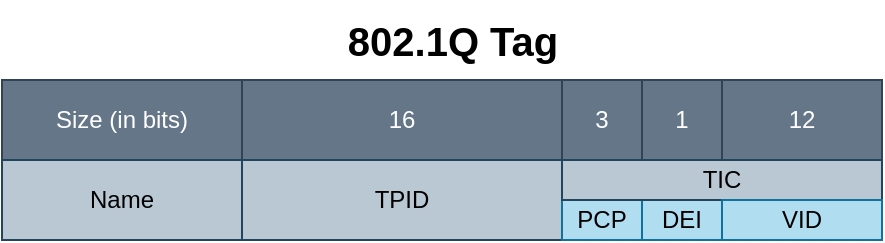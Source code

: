 <mxfile version="20.2.7" type="device"><diagram id="ebjXgC3LN9LbdOpVxdJU" name="Page-1"><mxGraphModel dx="1422" dy="780" grid="1" gridSize="10" guides="1" tooltips="1" connect="1" arrows="1" fold="1" page="1" pageScale="1" pageWidth="850" pageHeight="1100" background="#ffffff" math="0" shadow="0"><root><mxCell id="0"/><mxCell id="1" parent="0"/><mxCell id="Uexo1GUIEOW4eWCBn4lK-1" value="Size (in bits)" style="rounded=0;whiteSpace=wrap;html=1;fillColor=#647687;strokeColor=#314354;fontColor=#ffffff;" vertex="1" parent="1"><mxGeometry x="200" y="80" width="120" height="40" as="geometry"/></mxCell><mxCell id="Uexo1GUIEOW4eWCBn4lK-3" value="Name" style="rounded=0;whiteSpace=wrap;html=1;fillColor=#bac8d3;strokeColor=#23445d;" vertex="1" parent="1"><mxGeometry x="200" y="120" width="120" height="40" as="geometry"/></mxCell><mxCell id="Uexo1GUIEOW4eWCBn4lK-4" value="16" style="rounded=0;whiteSpace=wrap;html=1;fillColor=#647687;strokeColor=#314354;fontColor=#ffffff;" vertex="1" parent="1"><mxGeometry x="320" y="80" width="160" height="40" as="geometry"/></mxCell><mxCell id="Uexo1GUIEOW4eWCBn4lK-6" value="TPID" style="rounded=0;whiteSpace=wrap;html=1;fillColor=#bac8d3;strokeColor=#23445d;" vertex="1" parent="1"><mxGeometry x="320" y="120" width="160" height="40" as="geometry"/></mxCell><mxCell id="Uexo1GUIEOW4eWCBn4lK-7" value="3" style="rounded=0;whiteSpace=wrap;html=1;fillColor=#647687;strokeColor=#314354;fontColor=#ffffff;" vertex="1" parent="1"><mxGeometry x="480" y="80" width="40" height="40" as="geometry"/></mxCell><mxCell id="Uexo1GUIEOW4eWCBn4lK-9" value="PCP" style="rounded=0;whiteSpace=wrap;html=1;fillColor=#b1ddf0;strokeColor=#10739e;" vertex="1" parent="1"><mxGeometry x="480" y="140" width="40" height="20" as="geometry"/></mxCell><mxCell id="Uexo1GUIEOW4eWCBn4lK-10" value="DEI" style="rounded=0;whiteSpace=wrap;html=1;fillColor=#b1ddf0;strokeColor=#10739e;" vertex="1" parent="1"><mxGeometry x="520" y="140" width="40" height="20" as="geometry"/></mxCell><mxCell id="Uexo1GUIEOW4eWCBn4lK-11" value="1" style="rounded=0;whiteSpace=wrap;html=1;fillColor=#647687;strokeColor=#314354;fontColor=#ffffff;" vertex="1" parent="1"><mxGeometry x="520" y="80" width="40" height="40" as="geometry"/></mxCell><mxCell id="Uexo1GUIEOW4eWCBn4lK-12" value="12" style="rounded=0;whiteSpace=wrap;html=1;fillColor=#647687;strokeColor=#314354;fontColor=#ffffff;" vertex="1" parent="1"><mxGeometry x="560" y="80" width="80" height="40" as="geometry"/></mxCell><mxCell id="Uexo1GUIEOW4eWCBn4lK-14" value="TIC" style="rounded=0;whiteSpace=wrap;html=1;fillColor=#bac8d3;strokeColor=#23445d;" vertex="1" parent="1"><mxGeometry x="480" y="120" width="160" height="20" as="geometry"/></mxCell><mxCell id="Uexo1GUIEOW4eWCBn4lK-15" value="VID" style="rounded=0;whiteSpace=wrap;html=1;fillColor=#b1ddf0;strokeColor=#10739e;" vertex="1" parent="1"><mxGeometry x="560" y="140" width="80" height="20" as="geometry"/></mxCell><mxCell id="Uexo1GUIEOW4eWCBn4lK-16" value="802.1Q Tag" style="text;html=1;align=center;verticalAlign=middle;resizable=0;points=[];autosize=1;strokeColor=none;fillColor=none;fontSize=20;fontStyle=1" vertex="1" parent="1"><mxGeometry x="360" y="40" width="130" height="40" as="geometry"/></mxCell></root></mxGraphModel></diagram></mxfile>